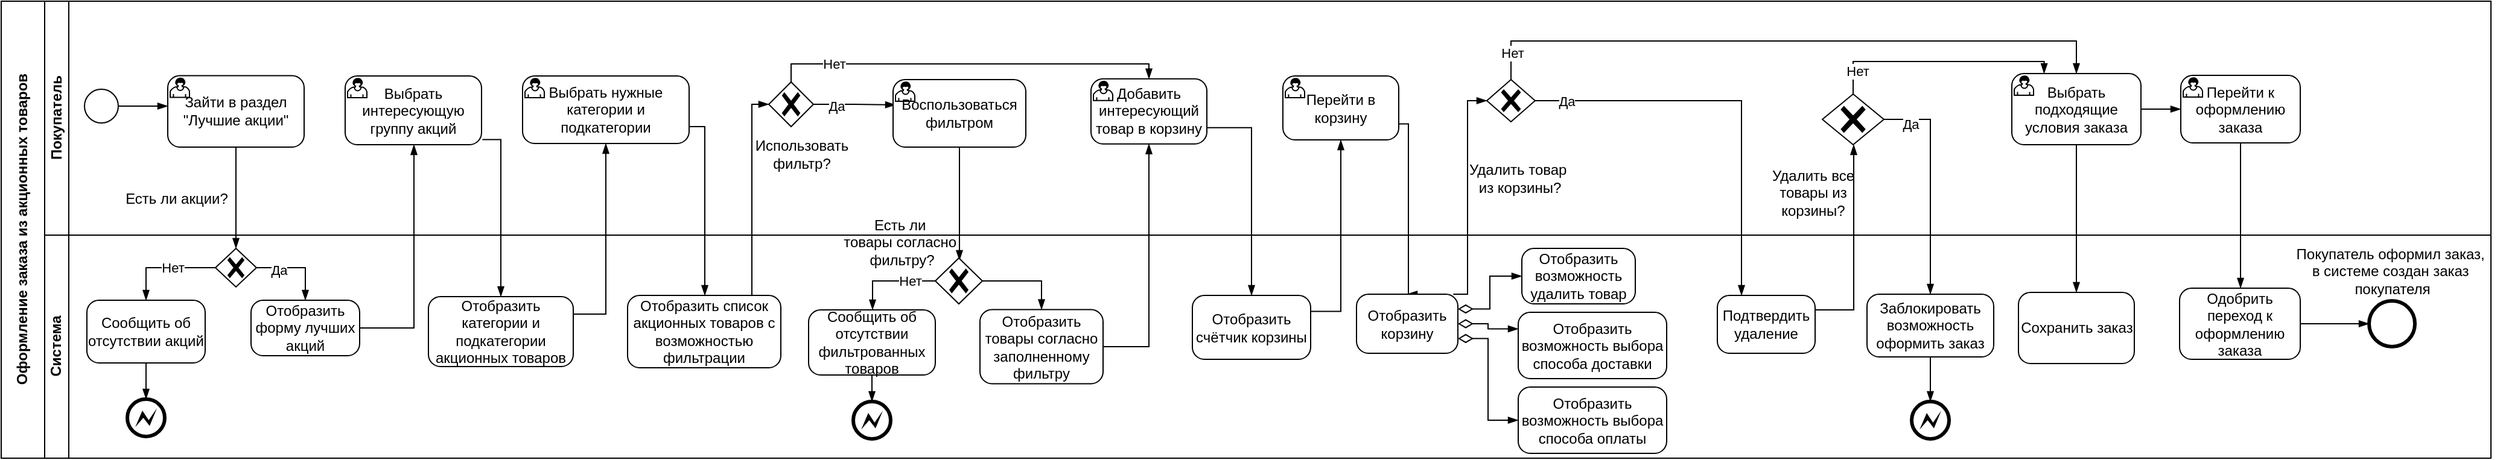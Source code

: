 <mxfile version="24.8.2">
  <diagram name="Page-1" id="2a216829-ef6e-dabb-86c1-c78162f3ba2b">
    <mxGraphModel dx="185" dy="551" grid="0" gridSize="10" guides="1" tooltips="1" connect="1" arrows="1" fold="1" page="1" pageScale="1" pageWidth="850" pageHeight="1100" background="none" math="0" shadow="0">
      <root>
        <mxCell id="0" />
        <mxCell id="1" parent="0" />
        <mxCell id="nDwCT-81fd5Fx0zlanSL-8" value="Оформление заказа из акционных товаров" style="swimlane;html=1;childLayout=stackLayout;resizeParent=1;resizeParentMax=0;horizontal=0;startSize=36;horizontalStack=0;whiteSpace=wrap;fontSize=12;" vertex="1" parent="1">
          <mxGeometry x="920" y="265" width="2063" height="379" as="geometry" />
        </mxCell>
        <mxCell id="nDwCT-81fd5Fx0zlanSL-29" value="" style="edgeStyle=elbowEdgeStyle;fontSize=12;html=1;endArrow=blockThin;endFill=1;rounded=0;exitX=1;exitY=0.5;exitDx=0;exitDy=0;exitPerimeter=0;entryX=0.5;entryY=1;entryDx=0;entryDy=0;entryPerimeter=0;" edge="1" parent="nDwCT-81fd5Fx0zlanSL-8" source="nDwCT-81fd5Fx0zlanSL-28" target="nDwCT-81fd5Fx0zlanSL-30">
          <mxGeometry width="160" relative="1" as="geometry">
            <mxPoint x="355" y="241" as="sourcePoint" />
            <mxPoint x="515" y="241" as="targetPoint" />
            <Array as="points">
              <mxPoint x="342" y="190" />
            </Array>
          </mxGeometry>
        </mxCell>
        <mxCell id="nDwCT-81fd5Fx0zlanSL-34" value="" style="edgeStyle=elbowEdgeStyle;fontSize=12;html=1;endArrow=blockThin;endFill=1;rounded=0;exitX=1.006;exitY=0.925;exitDx=0;exitDy=0;exitPerimeter=0;entryX=0.5;entryY=0;entryDx=0;entryDy=0;entryPerimeter=0;" edge="1" parent="nDwCT-81fd5Fx0zlanSL-8" source="nDwCT-81fd5Fx0zlanSL-30" target="nDwCT-81fd5Fx0zlanSL-31">
          <mxGeometry width="160" relative="1" as="geometry">
            <mxPoint x="382" y="136" as="sourcePoint" />
            <mxPoint x="542" y="136" as="targetPoint" />
            <Array as="points">
              <mxPoint x="414" y="192" />
            </Array>
          </mxGeometry>
        </mxCell>
        <mxCell id="nDwCT-81fd5Fx0zlanSL-36" value="" style="edgeStyle=elbowEdgeStyle;fontSize=12;html=1;endArrow=blockThin;endFill=1;rounded=0;exitX=1;exitY=0.25;exitDx=0;exitDy=0;exitPerimeter=0;entryX=0.5;entryY=1;entryDx=0;entryDy=0;entryPerimeter=0;" edge="1" parent="nDwCT-81fd5Fx0zlanSL-8" source="nDwCT-81fd5Fx0zlanSL-31" target="nDwCT-81fd5Fx0zlanSL-35">
          <mxGeometry width="160" relative="1" as="geometry">
            <mxPoint x="462" y="230" as="sourcePoint" />
            <mxPoint x="622" y="230" as="targetPoint" />
            <Array as="points">
              <mxPoint x="501" y="183" />
            </Array>
          </mxGeometry>
        </mxCell>
        <mxCell id="nDwCT-81fd5Fx0zlanSL-38" value="" style="edgeStyle=elbowEdgeStyle;fontSize=12;html=1;endArrow=blockThin;endFill=1;rounded=0;exitX=1;exitY=0.75;exitDx=0;exitDy=0;exitPerimeter=0;entryX=0.5;entryY=0;entryDx=0;entryDy=0;entryPerimeter=0;" edge="1" parent="nDwCT-81fd5Fx0zlanSL-8" source="nDwCT-81fd5Fx0zlanSL-35" target="nDwCT-81fd5Fx0zlanSL-37">
          <mxGeometry width="160" relative="1" as="geometry">
            <mxPoint x="542" y="160" as="sourcePoint" />
            <mxPoint x="702" y="160" as="targetPoint" />
            <Array as="points">
              <mxPoint x="583" y="172" />
            </Array>
          </mxGeometry>
        </mxCell>
        <mxCell id="nDwCT-81fd5Fx0zlanSL-19" value="" style="edgeStyle=elbowEdgeStyle;fontSize=12;html=1;endArrow=blockThin;endFill=1;rounded=0;exitX=0.5;exitY=1;exitDx=0;exitDy=0;exitPerimeter=0;entryX=0.5;entryY=0;entryDx=0;entryDy=0;entryPerimeter=0;" edge="1" parent="nDwCT-81fd5Fx0zlanSL-8" source="nDwCT-81fd5Fx0zlanSL-18" target="nDwCT-81fd5Fx0zlanSL-20">
          <mxGeometry width="160" relative="1" as="geometry">
            <mxPoint x="202" y="183" as="sourcePoint" />
            <mxPoint x="190" y="207" as="targetPoint" />
          </mxGeometry>
        </mxCell>
        <mxCell id="nDwCT-81fd5Fx0zlanSL-41" value="" style="edgeStyle=elbowEdgeStyle;fontSize=12;html=1;endArrow=blockThin;endFill=1;rounded=0;exitX=0.75;exitY=0;exitDx=0;exitDy=0;exitPerimeter=0;entryX=0;entryY=0.5;entryDx=0;entryDy=0;entryPerimeter=0;" edge="1" parent="nDwCT-81fd5Fx0zlanSL-8" source="nDwCT-81fd5Fx0zlanSL-37" target="nDwCT-81fd5Fx0zlanSL-40">
          <mxGeometry width="160" relative="1" as="geometry">
            <mxPoint x="636" y="220" as="sourcePoint" />
            <mxPoint x="796" y="220" as="targetPoint" />
            <Array as="points">
              <mxPoint x="622" y="177" />
            </Array>
          </mxGeometry>
        </mxCell>
        <mxCell id="nDwCT-81fd5Fx0zlanSL-61" value="" style="edgeStyle=elbowEdgeStyle;fontSize=12;html=1;endArrow=blockThin;endFill=1;rounded=0;exitX=1;exitY=0.5;exitDx=0;exitDy=0;exitPerimeter=0;entryX=0.5;entryY=1;entryDx=0;entryDy=0;entryPerimeter=0;" edge="1" parent="nDwCT-81fd5Fx0zlanSL-8" source="nDwCT-81fd5Fx0zlanSL-54" target="nDwCT-81fd5Fx0zlanSL-59">
          <mxGeometry width="160" relative="1" as="geometry">
            <mxPoint x="952" y="278" as="sourcePoint" />
            <mxPoint x="1112" y="278" as="targetPoint" />
            <Array as="points">
              <mxPoint x="951" y="209" />
            </Array>
          </mxGeometry>
        </mxCell>
        <mxCell id="nDwCT-81fd5Fx0zlanSL-63" value="" style="edgeStyle=elbowEdgeStyle;fontSize=12;html=1;endArrow=blockThin;endFill=1;rounded=0;exitX=1;exitY=0.75;exitDx=0;exitDy=0;exitPerimeter=0;entryX=0.5;entryY=0;entryDx=0;entryDy=0;entryPerimeter=0;" edge="1" parent="nDwCT-81fd5Fx0zlanSL-8" source="nDwCT-81fd5Fx0zlanSL-59" target="nDwCT-81fd5Fx0zlanSL-62">
          <mxGeometry width="160" relative="1" as="geometry">
            <mxPoint x="1026" y="154" as="sourcePoint" />
            <mxPoint x="1186" y="154" as="targetPoint" />
            <Array as="points">
              <mxPoint x="1036" y="177" />
            </Array>
          </mxGeometry>
        </mxCell>
        <mxCell id="nDwCT-81fd5Fx0zlanSL-65" value="" style="edgeStyle=elbowEdgeStyle;fontSize=12;html=1;endArrow=blockThin;endFill=1;rounded=0;exitX=1;exitY=0.25;exitDx=0;exitDy=0;exitPerimeter=0;entryX=0.5;entryY=1;entryDx=0;entryDy=0;entryPerimeter=0;" edge="1" parent="nDwCT-81fd5Fx0zlanSL-8" source="nDwCT-81fd5Fx0zlanSL-62" target="nDwCT-81fd5Fx0zlanSL-64">
          <mxGeometry width="160" relative="1" as="geometry">
            <mxPoint x="1082" y="225" as="sourcePoint" />
            <mxPoint x="1242" y="225" as="targetPoint" />
            <Array as="points">
              <mxPoint x="1110" y="188" />
            </Array>
          </mxGeometry>
        </mxCell>
        <mxCell id="nDwCT-81fd5Fx0zlanSL-66" value="" style="edgeStyle=elbowEdgeStyle;fontSize=12;html=1;endArrow=blockThin;endFill=1;rounded=0;exitX=1;exitY=0.75;exitDx=0;exitDy=0;exitPerimeter=0;entryX=0.5;entryY=0;entryDx=0;entryDy=0;entryPerimeter=0;" edge="1" parent="nDwCT-81fd5Fx0zlanSL-8" source="nDwCT-81fd5Fx0zlanSL-64" target="nDwCT-81fd5Fx0zlanSL-67">
          <mxGeometry width="160" relative="1" as="geometry">
            <mxPoint x="1143" y="143" as="sourcePoint" />
            <mxPoint x="1303" y="143" as="targetPoint" />
            <Array as="points">
              <mxPoint x="1166" y="175" />
            </Array>
          </mxGeometry>
        </mxCell>
        <mxCell id="nDwCT-81fd5Fx0zlanSL-76" value="" style="edgeStyle=elbowEdgeStyle;fontSize=12;html=1;endArrow=blockThin;endFill=1;rounded=0;exitX=0.954;exitY=0.001;exitDx=0;exitDy=0;exitPerimeter=0;entryX=0;entryY=0.5;entryDx=0;entryDy=0;entryPerimeter=0;" edge="1" parent="nDwCT-81fd5Fx0zlanSL-8" source="nDwCT-81fd5Fx0zlanSL-67" target="nDwCT-81fd5Fx0zlanSL-75">
          <mxGeometry width="160" relative="1" as="geometry">
            <mxPoint x="1214" y="166" as="sourcePoint" />
            <mxPoint x="1238" y="108" as="targetPoint" />
            <Array as="points">
              <mxPoint x="1215" y="177" />
            </Array>
          </mxGeometry>
        </mxCell>
        <mxCell id="nDwCT-81fd5Fx0zlanSL-79" value="" style="edgeStyle=elbowEdgeStyle;fontSize=12;html=1;endArrow=blockThin;endFill=1;rounded=0;exitX=1;exitY=0.5;exitDx=0;exitDy=0;exitPerimeter=0;entryX=0.25;entryY=0;entryDx=0;entryDy=0;entryPerimeter=0;" edge="1" parent="nDwCT-81fd5Fx0zlanSL-8" source="nDwCT-81fd5Fx0zlanSL-75" target="nDwCT-81fd5Fx0zlanSL-80">
          <mxGeometry width="160" relative="1" as="geometry">
            <mxPoint x="1290" y="81" as="sourcePoint" />
            <mxPoint x="1450" y="81" as="targetPoint" />
            <Array as="points">
              <mxPoint x="1442" y="172" />
            </Array>
          </mxGeometry>
        </mxCell>
        <mxCell id="nDwCT-81fd5Fx0zlanSL-91" value="Да" style="edgeLabel;html=1;align=center;verticalAlign=middle;resizable=0;points=[];" vertex="1" connectable="0" parent="nDwCT-81fd5Fx0zlanSL-79">
          <mxGeometry x="-0.843" relative="1" as="geometry">
            <mxPoint as="offset" />
          </mxGeometry>
        </mxCell>
        <mxCell id="nDwCT-81fd5Fx0zlanSL-9" value="Покупатель" style="swimlane;html=1;startSize=20;horizontal=0;" vertex="1" parent="nDwCT-81fd5Fx0zlanSL-8">
          <mxGeometry x="36" width="2027" height="194" as="geometry" />
        </mxCell>
        <mxCell id="nDwCT-81fd5Fx0zlanSL-12" value="" style="points=[[0.145,0.145,0],[0.5,0,0],[0.855,0.145,0],[1,0.5,0],[0.855,0.855,0],[0.5,1,0],[0.145,0.855,0],[0,0.5,0]];shape=mxgraph.bpmn.event;html=1;verticalLabelPosition=bottom;labelBackgroundColor=#ffffff;verticalAlign=top;align=center;perimeter=ellipsePerimeter;outlineConnect=0;aspect=fixed;outline=standard;symbol=general;" vertex="1" parent="nDwCT-81fd5Fx0zlanSL-9">
          <mxGeometry x="33" y="73" width="28" height="28" as="geometry" />
        </mxCell>
        <mxCell id="nDwCT-81fd5Fx0zlanSL-15" value="" style="edgeStyle=elbowEdgeStyle;fontSize=12;html=1;endArrow=blockThin;endFill=1;rounded=0;exitX=1;exitY=0.5;exitDx=0;exitDy=0;exitPerimeter=0;" edge="1" parent="nDwCT-81fd5Fx0zlanSL-9" source="nDwCT-81fd5Fx0zlanSL-12">
          <mxGeometry width="160" relative="1" as="geometry">
            <mxPoint x="93" y="87" as="sourcePoint" />
            <mxPoint x="102" y="87" as="targetPoint" />
          </mxGeometry>
        </mxCell>
        <mxCell id="nDwCT-81fd5Fx0zlanSL-18" value="Зайти в раздел &quot;Лучшие акции&quot;" style="points=[[0.25,0,0],[0.5,0,0],[0.75,0,0],[1,0.25,0],[1,0.5,0],[1,0.75,0],[0.75,1,0],[0.5,1,0],[0.25,1,0],[0,0.75,0],[0,0.5,0],[0,0.25,0]];shape=mxgraph.bpmn.task;whiteSpace=wrap;rectStyle=rounded;size=10;html=1;container=1;expand=0;collapsible=0;taskMarker=user;" vertex="1" parent="nDwCT-81fd5Fx0zlanSL-9">
          <mxGeometry x="102" y="61.75" width="113" height="59.25" as="geometry" />
        </mxCell>
        <mxCell id="nDwCT-81fd5Fx0zlanSL-22" value="Есть ли акции?" style="text;html=1;align=center;verticalAlign=middle;resizable=0;points=[];autosize=1;strokeColor=none;fillColor=none;" vertex="1" parent="nDwCT-81fd5Fx0zlanSL-9">
          <mxGeometry x="57" y="151" width="103" height="26" as="geometry" />
        </mxCell>
        <mxCell id="nDwCT-81fd5Fx0zlanSL-30" value="Выбрать интересующую группу акций" style="points=[[0.25,0,0],[0.5,0,0],[0.75,0,0],[1,0.25,0],[1,0.5,0],[1,0.75,0],[0.75,1,0],[0.5,1,0],[0.25,1,0],[0,0.75,0],[0,0.5,0],[0,0.25,0]];shape=mxgraph.bpmn.task;whiteSpace=wrap;rectStyle=rounded;size=10;html=1;container=1;expand=0;collapsible=0;taskMarker=user;" vertex="1" parent="nDwCT-81fd5Fx0zlanSL-9">
          <mxGeometry x="249" y="62" width="113" height="57" as="geometry" />
        </mxCell>
        <mxCell id="nDwCT-81fd5Fx0zlanSL-35" value="Выбрать нужные категории и подкатегории" style="points=[[0.25,0,0],[0.5,0,0],[0.75,0,0],[1,0.25,0],[1,0.5,0],[1,0.75,0],[0.75,1,0],[0.5,1,0],[0.25,1,0],[0,0.75,0],[0,0.5,0],[0,0.25,0]];shape=mxgraph.bpmn.task;whiteSpace=wrap;rectStyle=rounded;size=10;html=1;container=1;expand=0;collapsible=0;taskMarker=user;" vertex="1" parent="nDwCT-81fd5Fx0zlanSL-9">
          <mxGeometry x="396" y="62" width="138" height="56" as="geometry" />
        </mxCell>
        <mxCell id="nDwCT-81fd5Fx0zlanSL-40" value="" style="points=[[0.25,0.25,0],[0.5,0,0],[0.75,0.25,0],[1,0.5,0],[0.75,0.75,0],[0.5,1,0],[0.25,0.75,0],[0,0.5,0]];shape=mxgraph.bpmn.gateway2;html=1;verticalLabelPosition=bottom;labelBackgroundColor=#ffffff;verticalAlign=top;align=center;perimeter=rhombusPerimeter;outlineConnect=0;outline=none;symbol=none;gwType=exclusive;" vertex="1" parent="nDwCT-81fd5Fx0zlanSL-9">
          <mxGeometry x="600" y="67" width="37" height="37" as="geometry" />
        </mxCell>
        <mxCell id="nDwCT-81fd5Fx0zlanSL-44" value="Использовать&lt;div&gt;фильтр?&lt;/div&gt;" style="text;html=1;align=center;verticalAlign=middle;resizable=0;points=[];autosize=1;strokeColor=none;fillColor=none;" vertex="1" parent="nDwCT-81fd5Fx0zlanSL-9">
          <mxGeometry x="579" y="106" width="95" height="41" as="geometry" />
        </mxCell>
        <mxCell id="nDwCT-81fd5Fx0zlanSL-45" value="" style="edgeStyle=elbowEdgeStyle;fontSize=12;html=1;endArrow=blockThin;endFill=1;rounded=0;exitX=1;exitY=0.5;exitDx=0;exitDy=0;exitPerimeter=0;elbow=horizontal;" edge="1" parent="nDwCT-81fd5Fx0zlanSL-9" source="nDwCT-81fd5Fx0zlanSL-40">
          <mxGeometry width="160" relative="1" as="geometry">
            <mxPoint x="662" y="79" as="sourcePoint" />
            <mxPoint x="705" y="86" as="targetPoint" />
          </mxGeometry>
        </mxCell>
        <mxCell id="nDwCT-81fd5Fx0zlanSL-47" value="Да" style="edgeLabel;html=1;align=center;verticalAlign=middle;resizable=0;points=[];" vertex="1" connectable="0" parent="nDwCT-81fd5Fx0zlanSL-45">
          <mxGeometry x="-0.468" y="-1" relative="1" as="geometry">
            <mxPoint x="1" as="offset" />
          </mxGeometry>
        </mxCell>
        <mxCell id="nDwCT-81fd5Fx0zlanSL-46" value="Воспользоваться фильтром" style="points=[[0.25,0,0],[0.5,0,0],[0.75,0,0],[1,0.25,0],[1,0.5,0],[1,0.75,0],[0.75,1,0],[0.5,1,0],[0.25,1,0],[0,0.75,0],[0,0.5,0],[0,0.25,0]];shape=mxgraph.bpmn.task;whiteSpace=wrap;rectStyle=rounded;size=10;html=1;container=1;expand=0;collapsible=0;taskMarker=user;" vertex="1" parent="nDwCT-81fd5Fx0zlanSL-9">
          <mxGeometry x="703" y="65" width="110" height="56" as="geometry" />
        </mxCell>
        <mxCell id="nDwCT-81fd5Fx0zlanSL-48" value="" style="edgeStyle=elbowEdgeStyle;fontSize=12;html=1;endArrow=blockThin;endFill=1;rounded=0;exitX=0.5;exitY=1;exitDx=0;exitDy=0;exitPerimeter=0;" edge="1" parent="nDwCT-81fd5Fx0zlanSL-9" source="nDwCT-81fd5Fx0zlanSL-46">
          <mxGeometry width="160" relative="1" as="geometry">
            <mxPoint x="737" y="161" as="sourcePoint" />
            <mxPoint x="758" y="215" as="targetPoint" />
          </mxGeometry>
        </mxCell>
        <mxCell id="nDwCT-81fd5Fx0zlanSL-58" value="" style="edgeStyle=elbowEdgeStyle;fontSize=12;html=1;endArrow=blockThin;endFill=1;rounded=0;exitX=0.5;exitY=0;exitDx=0;exitDy=0;exitPerimeter=0;entryX=0.5;entryY=0;entryDx=0;entryDy=0;entryPerimeter=0;" edge="1" parent="nDwCT-81fd5Fx0zlanSL-9" source="nDwCT-81fd5Fx0zlanSL-40" target="nDwCT-81fd5Fx0zlanSL-59">
          <mxGeometry width="160" relative="1" as="geometry">
            <mxPoint x="677" y="39" as="sourcePoint" />
            <mxPoint x="837" y="39" as="targetPoint" />
            <Array as="points">
              <mxPoint x="667" y="52" />
            </Array>
          </mxGeometry>
        </mxCell>
        <mxCell id="nDwCT-81fd5Fx0zlanSL-60" value="Нет" style="edgeLabel;html=1;align=center;verticalAlign=middle;resizable=0;points=[];" vertex="1" connectable="0" parent="nDwCT-81fd5Fx0zlanSL-58">
          <mxGeometry x="-0.688" relative="1" as="geometry">
            <mxPoint as="offset" />
          </mxGeometry>
        </mxCell>
        <mxCell id="nDwCT-81fd5Fx0zlanSL-59" value="Добавить интересующий товар в корзину" style="points=[[0.25,0,0],[0.5,0,0],[0.75,0,0],[1,0.25,0],[1,0.5,0],[1,0.75,0],[0.75,1,0],[0.5,1,0],[0.25,1,0],[0,0.75,0],[0,0.5,0],[0,0.25,0]];shape=mxgraph.bpmn.task;whiteSpace=wrap;rectStyle=rounded;size=10;html=1;container=1;expand=0;collapsible=0;taskMarker=user;" vertex="1" parent="nDwCT-81fd5Fx0zlanSL-9">
          <mxGeometry x="867" y="64.37" width="96" height="54" as="geometry" />
        </mxCell>
        <mxCell id="nDwCT-81fd5Fx0zlanSL-64" value="Перейти в корзину" style="points=[[0.25,0,0],[0.5,0,0],[0.75,0,0],[1,0.25,0],[1,0.5,0],[1,0.75,0],[0.75,1,0],[0.5,1,0],[0.25,1,0],[0,0.75,0],[0,0.5,0],[0,0.25,0]];shape=mxgraph.bpmn.task;whiteSpace=wrap;rectStyle=rounded;size=10;html=1;container=1;expand=0;collapsible=0;taskMarker=user;" vertex="1" parent="nDwCT-81fd5Fx0zlanSL-9">
          <mxGeometry x="1026" y="62" width="96" height="53" as="geometry" />
        </mxCell>
        <mxCell id="nDwCT-81fd5Fx0zlanSL-75" value="" style="points=[[0.25,0.25,0],[0.5,0,0],[0.75,0.25,0],[1,0.5,0],[0.75,0.75,0],[0.5,1,0],[0.25,0.75,0],[0,0.5,0]];shape=mxgraph.bpmn.gateway2;html=1;verticalLabelPosition=bottom;labelBackgroundColor=#ffffff;verticalAlign=top;align=center;perimeter=rhombusPerimeter;outlineConnect=0;outline=none;symbol=none;gwType=exclusive;" vertex="1" parent="nDwCT-81fd5Fx0zlanSL-9">
          <mxGeometry x="1195" y="65" width="40" height="35" as="geometry" />
        </mxCell>
        <mxCell id="nDwCT-81fd5Fx0zlanSL-77" value="Удалить товар&amp;nbsp;&lt;div&gt;из корзины?&lt;/div&gt;" style="text;html=1;align=center;verticalAlign=middle;resizable=0;points=[];autosize=1;strokeColor=none;fillColor=none;" vertex="1" parent="nDwCT-81fd5Fx0zlanSL-9">
          <mxGeometry x="1171" y="126" width="102" height="41" as="geometry" />
        </mxCell>
        <mxCell id="nDwCT-81fd5Fx0zlanSL-78" value="" style="edgeStyle=orthogonalEdgeStyle;fontSize=12;html=1;endArrow=blockThin;endFill=1;rounded=0;exitX=0.5;exitY=0;exitDx=0;exitDy=0;exitPerimeter=0;elbow=vertical;entryX=0.5;entryY=0;entryDx=0;entryDy=0;entryPerimeter=0;" edge="1" parent="nDwCT-81fd5Fx0zlanSL-9" source="nDwCT-81fd5Fx0zlanSL-75" target="nDwCT-81fd5Fx0zlanSL-90">
          <mxGeometry width="160" relative="1" as="geometry">
            <mxPoint x="1247" y="45" as="sourcePoint" />
            <mxPoint x="1215" y="13" as="targetPoint" />
            <Array as="points">
              <mxPoint x="1215" y="33" />
              <mxPoint x="1683" y="33" />
            </Array>
          </mxGeometry>
        </mxCell>
        <mxCell id="nDwCT-81fd5Fx0zlanSL-92" value="Нет" style="edgeLabel;html=1;align=center;verticalAlign=middle;resizable=0;points=[];" vertex="1" connectable="0" parent="nDwCT-81fd5Fx0zlanSL-78">
          <mxGeometry x="-0.916" y="-1" relative="1" as="geometry">
            <mxPoint as="offset" />
          </mxGeometry>
        </mxCell>
        <mxCell id="nDwCT-81fd5Fx0zlanSL-81" value="" style="points=[[0.25,0.25,0],[0.5,0,0],[0.75,0.25,0],[1,0.5,0],[0.75,0.75,0],[0.5,1,0],[0.25,0.75,0],[0,0.5,0]];shape=mxgraph.bpmn.gateway2;html=1;verticalLabelPosition=bottom;labelBackgroundColor=#ffffff;verticalAlign=top;align=center;perimeter=rhombusPerimeter;outlineConnect=0;outline=none;symbol=none;gwType=exclusive;" vertex="1" parent="nDwCT-81fd5Fx0zlanSL-9">
          <mxGeometry x="1473" y="77" width="51" height="42" as="geometry" />
        </mxCell>
        <mxCell id="nDwCT-81fd5Fx0zlanSL-85" value="Удалить все&lt;div&gt;товары из&lt;/div&gt;&lt;div&gt;корзины?&lt;/div&gt;" style="text;html=1;align=center;verticalAlign=middle;resizable=0;points=[];autosize=1;strokeColor=none;fillColor=none;" vertex="1" parent="nDwCT-81fd5Fx0zlanSL-9">
          <mxGeometry x="1422" y="131" width="86" height="55" as="geometry" />
        </mxCell>
        <mxCell id="nDwCT-81fd5Fx0zlanSL-86" value="Перейти к оформлению заказа" style="points=[[0.25,0,0],[0.5,0,0],[0.75,0,0],[1,0.25,0],[1,0.5,0],[1,0.75,0],[0.75,1,0],[0.5,1,0],[0.25,1,0],[0,0.75,0],[0,0.5,0],[0,0.25,0]];shape=mxgraph.bpmn.task;whiteSpace=wrap;rectStyle=rounded;size=10;html=1;container=1;expand=0;collapsible=0;taskMarker=user;" vertex="1" parent="nDwCT-81fd5Fx0zlanSL-9">
          <mxGeometry x="1770" y="61.5" width="99" height="56" as="geometry" />
        </mxCell>
        <mxCell id="nDwCT-81fd5Fx0zlanSL-90" value="Выбрать подходящие условия заказа" style="points=[[0.25,0,0],[0.5,0,0],[0.75,0,0],[1,0.25,0],[1,0.5,0],[1,0.75,0],[0.75,1,0],[0.5,1,0],[0.25,1,0],[0,0.75,0],[0,0.5,0],[0,0.25,0]];shape=mxgraph.bpmn.task;whiteSpace=wrap;rectStyle=rounded;size=10;html=1;container=1;expand=0;collapsible=0;taskMarker=user;" vertex="1" parent="nDwCT-81fd5Fx0zlanSL-9">
          <mxGeometry x="1630" y="60" width="107" height="59" as="geometry" />
        </mxCell>
        <mxCell id="nDwCT-81fd5Fx0zlanSL-100" value="" style="edgeStyle=elbowEdgeStyle;fontSize=12;html=1;endArrow=blockThin;endFill=1;rounded=0;exitX=1;exitY=0.5;exitDx=0;exitDy=0;exitPerimeter=0;entryX=0;entryY=0.5;entryDx=0;entryDy=0;entryPerimeter=0;" edge="1" parent="nDwCT-81fd5Fx0zlanSL-9" source="nDwCT-81fd5Fx0zlanSL-90" target="nDwCT-81fd5Fx0zlanSL-86">
          <mxGeometry width="160" relative="1" as="geometry">
            <mxPoint x="1743" y="151" as="sourcePoint" />
            <mxPoint x="1903" y="151" as="targetPoint" />
          </mxGeometry>
        </mxCell>
        <mxCell id="nDwCT-81fd5Fx0zlanSL-103" value="" style="edgeStyle=orthogonalEdgeStyle;fontSize=12;html=1;endArrow=blockThin;endFill=1;rounded=0;exitX=0.5;exitY=0;exitDx=0;exitDy=0;exitPerimeter=0;entryX=0.25;entryY=0;entryDx=0;entryDy=0;entryPerimeter=0;" edge="1" parent="nDwCT-81fd5Fx0zlanSL-9" source="nDwCT-81fd5Fx0zlanSL-81" target="nDwCT-81fd5Fx0zlanSL-90">
          <mxGeometry width="160" relative="1" as="geometry">
            <mxPoint x="1528" y="152" as="sourcePoint" />
            <mxPoint x="1688" y="152" as="targetPoint" />
          </mxGeometry>
        </mxCell>
        <mxCell id="nDwCT-81fd5Fx0zlanSL-104" value="Нет" style="edgeLabel;html=1;align=center;verticalAlign=middle;resizable=0;points=[];" vertex="1" connectable="0" parent="nDwCT-81fd5Fx0zlanSL-103">
          <mxGeometry x="-0.806" y="-3" relative="1" as="geometry">
            <mxPoint as="offset" />
          </mxGeometry>
        </mxCell>
        <mxCell id="nDwCT-81fd5Fx0zlanSL-84" value="" style="edgeStyle=elbowEdgeStyle;fontSize=12;html=1;endArrow=blockThin;endFill=1;rounded=0;exitX=1;exitY=0.25;exitDx=0;exitDy=0;exitPerimeter=0;entryX=0.5;entryY=1;entryDx=0;entryDy=0;entryPerimeter=0;" edge="1" parent="nDwCT-81fd5Fx0zlanSL-8" source="nDwCT-81fd5Fx0zlanSL-80" target="nDwCT-81fd5Fx0zlanSL-81">
          <mxGeometry width="160" relative="1" as="geometry">
            <mxPoint x="1520" y="241" as="sourcePoint" />
            <mxPoint x="1680" y="241" as="targetPoint" />
            <Array as="points">
              <mxPoint x="1535" y="186" />
            </Array>
          </mxGeometry>
        </mxCell>
        <mxCell id="nDwCT-81fd5Fx0zlanSL-95" value="" style="edgeStyle=elbowEdgeStyle;fontSize=12;html=1;endArrow=blockThin;endFill=1;rounded=0;exitX=0.5;exitY=1;exitDx=0;exitDy=0;exitPerimeter=0;entryX=0.5;entryY=0;entryDx=0;entryDy=0;entryPerimeter=0;" edge="1" parent="nDwCT-81fd5Fx0zlanSL-8" source="nDwCT-81fd5Fx0zlanSL-90" target="nDwCT-81fd5Fx0zlanSL-94">
          <mxGeometry width="160" relative="1" as="geometry">
            <mxPoint x="1723" y="160" as="sourcePoint" />
            <mxPoint x="1883" y="160" as="targetPoint" />
          </mxGeometry>
        </mxCell>
        <mxCell id="nDwCT-81fd5Fx0zlanSL-101" value="" style="edgeStyle=elbowEdgeStyle;fontSize=12;html=1;endArrow=blockThin;endFill=1;rounded=0;exitX=0.5;exitY=1;exitDx=0;exitDy=0;exitPerimeter=0;entryX=0.5;entryY=0;entryDx=0;entryDy=0;entryPerimeter=0;" edge="1" parent="nDwCT-81fd5Fx0zlanSL-8" source="nDwCT-81fd5Fx0zlanSL-86" target="nDwCT-81fd5Fx0zlanSL-93">
          <mxGeometry width="160" relative="1" as="geometry">
            <mxPoint x="1878" y="170" as="sourcePoint" />
            <mxPoint x="2038" y="170" as="targetPoint" />
          </mxGeometry>
        </mxCell>
        <mxCell id="nDwCT-81fd5Fx0zlanSL-105" value="" style="edgeStyle=orthogonalEdgeStyle;fontSize=12;html=1;endArrow=blockThin;endFill=1;rounded=0;exitX=1;exitY=0.5;exitDx=0;exitDy=0;exitPerimeter=0;entryX=0.5;entryY=0;entryDx=0;entryDy=0;entryPerimeter=0;" edge="1" parent="nDwCT-81fd5Fx0zlanSL-8" source="nDwCT-81fd5Fx0zlanSL-81" target="nDwCT-81fd5Fx0zlanSL-107">
          <mxGeometry width="160" relative="1" as="geometry">
            <mxPoint x="1562" y="113" as="sourcePoint" />
            <mxPoint x="1598" y="217" as="targetPoint" />
          </mxGeometry>
        </mxCell>
        <mxCell id="nDwCT-81fd5Fx0zlanSL-106" value="Да" style="edgeLabel;html=1;align=center;verticalAlign=middle;resizable=0;points=[];" vertex="1" connectable="0" parent="nDwCT-81fd5Fx0zlanSL-105">
          <mxGeometry x="-0.753" y="-4" relative="1" as="geometry">
            <mxPoint x="-1" as="offset" />
          </mxGeometry>
        </mxCell>
        <mxCell id="nDwCT-81fd5Fx0zlanSL-10" value="Система" style="swimlane;html=1;startSize=20;horizontal=0;" vertex="1" parent="nDwCT-81fd5Fx0zlanSL-8">
          <mxGeometry x="36" y="194" width="2027" height="185" as="geometry" />
        </mxCell>
        <mxCell id="nDwCT-81fd5Fx0zlanSL-20" value="" style="points=[[0.25,0.25,0],[0.5,0,0],[0.75,0.25,0],[1,0.5,0],[0.75,0.75,0],[0.5,1,0],[0.25,0.75,0],[0,0.5,0]];shape=mxgraph.bpmn.gateway2;html=1;verticalLabelPosition=bottom;labelBackgroundColor=#ffffff;verticalAlign=top;align=center;perimeter=rhombusPerimeter;outlineConnect=0;outline=none;symbol=none;gwType=exclusive;" vertex="1" parent="nDwCT-81fd5Fx0zlanSL-10">
          <mxGeometry x="141.5" y="11" width="34" height="32" as="geometry" />
        </mxCell>
        <mxCell id="nDwCT-81fd5Fx0zlanSL-23" value="" style="edgeStyle=elbowEdgeStyle;fontSize=12;html=1;endArrow=blockThin;endFill=1;rounded=0;exitX=0;exitY=0.5;exitDx=0;exitDy=0;exitPerimeter=0;entryX=0.5;entryY=0;entryDx=0;entryDy=0;entryPerimeter=0;" edge="1" parent="nDwCT-81fd5Fx0zlanSL-10" source="nDwCT-81fd5Fx0zlanSL-20" target="nDwCT-81fd5Fx0zlanSL-24">
          <mxGeometry width="160" relative="1" as="geometry">
            <mxPoint x="139" y="82" as="sourcePoint" />
            <mxPoint x="96" y="52" as="targetPoint" />
            <Array as="points">
              <mxPoint x="84" y="47" />
            </Array>
          </mxGeometry>
        </mxCell>
        <mxCell id="nDwCT-81fd5Fx0zlanSL-26" value="Нет" style="edgeLabel;html=1;align=center;verticalAlign=middle;resizable=0;points=[];" vertex="1" connectable="0" parent="nDwCT-81fd5Fx0zlanSL-23">
          <mxGeometry x="-0.172" relative="1" as="geometry">
            <mxPoint x="-1" as="offset" />
          </mxGeometry>
        </mxCell>
        <mxCell id="nDwCT-81fd5Fx0zlanSL-24" value="Сообщить об отсутствии акций" style="points=[[0.25,0,0],[0.5,0,0],[0.75,0,0],[1,0.25,0],[1,0.5,0],[1,0.75,0],[0.75,1,0],[0.5,1,0],[0.25,1,0],[0,0.75,0],[0,0.5,0],[0,0.25,0]];shape=mxgraph.bpmn.task;whiteSpace=wrap;rectStyle=rounded;size=10;html=1;container=1;expand=0;collapsible=0;taskMarker=abstract;" vertex="1" parent="nDwCT-81fd5Fx0zlanSL-10">
          <mxGeometry x="35" y="54" width="98" height="52" as="geometry" />
        </mxCell>
        <mxCell id="nDwCT-81fd5Fx0zlanSL-14" value="" style="points=[[0.145,0.145,0],[0.5,0,0],[0.855,0.145,0],[1,0.5,0],[0.855,0.855,0],[0.5,1,0],[0.145,0.855,0],[0,0.5,0]];shape=mxgraph.bpmn.event;html=1;verticalLabelPosition=bottom;labelBackgroundColor=#ffffff;verticalAlign=top;align=center;perimeter=ellipsePerimeter;outlineConnect=0;aspect=fixed;outline=end;symbol=error;" vertex="1" parent="nDwCT-81fd5Fx0zlanSL-10">
          <mxGeometry x="68.5" y="136" width="31" height="31" as="geometry" />
        </mxCell>
        <mxCell id="nDwCT-81fd5Fx0zlanSL-25" value="" style="edgeStyle=elbowEdgeStyle;fontSize=12;html=1;endArrow=blockThin;endFill=1;rounded=0;exitX=0.5;exitY=1;exitDx=0;exitDy=0;exitPerimeter=0;entryX=0.5;entryY=0;entryDx=0;entryDy=0;entryPerimeter=0;" edge="1" parent="nDwCT-81fd5Fx0zlanSL-10" source="nDwCT-81fd5Fx0zlanSL-24" target="nDwCT-81fd5Fx0zlanSL-14">
          <mxGeometry width="160" relative="1" as="geometry">
            <mxPoint x="140" y="113" as="sourcePoint" />
            <mxPoint x="300" y="113" as="targetPoint" />
          </mxGeometry>
        </mxCell>
        <mxCell id="nDwCT-81fd5Fx0zlanSL-27" value="" style="edgeStyle=elbowEdgeStyle;fontSize=12;html=1;endArrow=blockThin;endFill=1;rounded=0;exitX=1;exitY=0.5;exitDx=0;exitDy=0;exitPerimeter=0;entryX=0.5;entryY=0;entryDx=0;entryDy=0;entryPerimeter=0;" edge="1" parent="nDwCT-81fd5Fx0zlanSL-10" source="nDwCT-81fd5Fx0zlanSL-20" target="nDwCT-81fd5Fx0zlanSL-28">
          <mxGeometry width="160" relative="1" as="geometry">
            <mxPoint x="202" y="32" as="sourcePoint" />
            <mxPoint x="362" y="32" as="targetPoint" />
            <Array as="points">
              <mxPoint x="216" y="36" />
            </Array>
          </mxGeometry>
        </mxCell>
        <mxCell id="nDwCT-81fd5Fx0zlanSL-39" value="Да" style="edgeLabel;html=1;align=center;verticalAlign=middle;resizable=0;points=[];" vertex="1" connectable="0" parent="nDwCT-81fd5Fx0zlanSL-27">
          <mxGeometry x="-0.473" y="-2" relative="1" as="geometry">
            <mxPoint as="offset" />
          </mxGeometry>
        </mxCell>
        <mxCell id="nDwCT-81fd5Fx0zlanSL-28" value="Отобразить форму лучших акций" style="points=[[0.25,0,0],[0.5,0,0],[0.75,0,0],[1,0.25,0],[1,0.5,0],[1,0.75,0],[0.75,1,0],[0.5,1,0],[0.25,1,0],[0,0.75,0],[0,0.5,0],[0,0.25,0]];shape=mxgraph.bpmn.task;whiteSpace=wrap;rectStyle=rounded;size=10;html=1;container=1;expand=0;collapsible=0;taskMarker=abstract;" vertex="1" parent="nDwCT-81fd5Fx0zlanSL-10">
          <mxGeometry x="171" y="54" width="90" height="46" as="geometry" />
        </mxCell>
        <mxCell id="nDwCT-81fd5Fx0zlanSL-31" value="Отобразить категории и подкатегории акционных товаров" style="points=[[0.25,0,0],[0.5,0,0],[0.75,0,0],[1,0.25,0],[1,0.5,0],[1,0.75,0],[0.75,1,0],[0.5,1,0],[0.25,1,0],[0,0.75,0],[0,0.5,0],[0,0.25,0]];shape=mxgraph.bpmn.task;whiteSpace=wrap;rectStyle=rounded;size=10;html=1;container=1;expand=0;collapsible=0;taskMarker=abstract;" vertex="1" parent="nDwCT-81fd5Fx0zlanSL-10">
          <mxGeometry x="318" y="51" width="120" height="58" as="geometry" />
        </mxCell>
        <mxCell id="nDwCT-81fd5Fx0zlanSL-37" value="Отобразить список акционных товаров с возможностью фильтрации" style="points=[[0.25,0,0],[0.5,0,0],[0.75,0,0],[1,0.25,0],[1,0.5,0],[1,0.75,0],[0.75,1,0],[0.5,1,0],[0.25,1,0],[0,0.75,0],[0,0.5,0],[0,0.25,0]];shape=mxgraph.bpmn.task;whiteSpace=wrap;rectStyle=rounded;size=10;html=1;container=1;expand=0;collapsible=0;taskMarker=abstract;" vertex="1" parent="nDwCT-81fd5Fx0zlanSL-10">
          <mxGeometry x="483" y="50" width="127" height="60" as="geometry" />
        </mxCell>
        <mxCell id="nDwCT-81fd5Fx0zlanSL-50" value="" style="points=[[0.25,0.25,0],[0.5,0,0],[0.75,0.25,0],[1,0.5,0],[0.75,0.75,0],[0.5,1,0],[0.25,0.75,0],[0,0.5,0]];shape=mxgraph.bpmn.gateway2;html=1;verticalLabelPosition=bottom;labelBackgroundColor=#ffffff;verticalAlign=top;align=center;perimeter=rhombusPerimeter;outlineConnect=0;outline=none;symbol=none;gwType=exclusive;" vertex="1" parent="nDwCT-81fd5Fx0zlanSL-10">
          <mxGeometry x="738" y="19" width="39" height="38" as="geometry" />
        </mxCell>
        <mxCell id="nDwCT-81fd5Fx0zlanSL-51" value="Сообщить об отсутствии фильтрованных товаров" style="points=[[0.25,0,0],[0.5,0,0],[0.75,0,0],[1,0.25,0],[1,0.5,0],[1,0.75,0],[0.75,1,0],[0.5,1,0],[0.25,1,0],[0,0.75,0],[0,0.5,0],[0,0.25,0]];shape=mxgraph.bpmn.task;whiteSpace=wrap;rectStyle=rounded;size=10;html=1;container=1;expand=0;collapsible=0;taskMarker=abstract;" vertex="1" parent="nDwCT-81fd5Fx0zlanSL-10">
          <mxGeometry x="633" y="62" width="105" height="54" as="geometry" />
        </mxCell>
        <mxCell id="nDwCT-81fd5Fx0zlanSL-52" value="" style="edgeStyle=elbowEdgeStyle;fontSize=12;html=1;endArrow=blockThin;endFill=1;rounded=0;entryX=0.5;entryY=0;entryDx=0;entryDy=0;entryPerimeter=0;exitX=0;exitY=0.5;exitDx=0;exitDy=0;exitPerimeter=0;" edge="1" parent="nDwCT-81fd5Fx0zlanSL-10" source="nDwCT-81fd5Fx0zlanSL-50" target="nDwCT-81fd5Fx0zlanSL-51">
          <mxGeometry width="160" relative="1" as="geometry">
            <mxPoint x="676" y="37" as="sourcePoint" />
            <mxPoint x="836" y="37" as="targetPoint" />
            <Array as="points">
              <mxPoint x="686" y="42" />
            </Array>
          </mxGeometry>
        </mxCell>
        <mxCell id="nDwCT-81fd5Fx0zlanSL-53" value="Нет" style="edgeLabel;html=1;align=center;verticalAlign=middle;resizable=0;points=[];" vertex="1" connectable="0" parent="nDwCT-81fd5Fx0zlanSL-52">
          <mxGeometry x="-0.454" relative="1" as="geometry">
            <mxPoint as="offset" />
          </mxGeometry>
        </mxCell>
        <mxCell id="nDwCT-81fd5Fx0zlanSL-49" value="Есть ли&amp;nbsp;&lt;div&gt;товары&amp;nbsp;&lt;span style=&quot;background-color: initial;&quot;&gt;согласно&amp;nbsp;&lt;/span&gt;&lt;/div&gt;&lt;div&gt;&lt;span style=&quot;background-color: initial;&quot;&gt;фильтру?&lt;/span&gt;&lt;/div&gt;" style="text;html=1;align=center;verticalAlign=middle;resizable=0;points=[];autosize=1;strokeColor=none;fillColor=none;" vertex="1" parent="nDwCT-81fd5Fx0zlanSL-10">
          <mxGeometry x="652" y="-22" width="115" height="55" as="geometry" />
        </mxCell>
        <mxCell id="nDwCT-81fd5Fx0zlanSL-54" value="Отобразить товары согласно заполненному фильтру" style="points=[[0.25,0,0],[0.5,0,0],[0.75,0,0],[1,0.25,0],[1,0.5,0],[1,0.75,0],[0.75,1,0],[0.5,1,0],[0.25,1,0],[0,0.75,0],[0,0.5,0],[0,0.25,0]];shape=mxgraph.bpmn.task;whiteSpace=wrap;rectStyle=rounded;size=10;html=1;container=1;expand=0;collapsible=0;taskMarker=abstract;" vertex="1" parent="nDwCT-81fd5Fx0zlanSL-10">
          <mxGeometry x="775" y="61.75" width="102" height="61.5" as="geometry" />
        </mxCell>
        <mxCell id="nDwCT-81fd5Fx0zlanSL-55" value="" style="edgeStyle=elbowEdgeStyle;fontSize=12;html=1;endArrow=blockThin;endFill=1;rounded=0;exitX=1;exitY=0.5;exitDx=0;exitDy=0;exitPerimeter=0;entryX=0.5;entryY=0;entryDx=0;entryDy=0;entryPerimeter=0;" edge="1" parent="nDwCT-81fd5Fx0zlanSL-10" source="nDwCT-81fd5Fx0zlanSL-50" target="nDwCT-81fd5Fx0zlanSL-54">
          <mxGeometry width="160" relative="1" as="geometry">
            <mxPoint x="813" y="36" as="sourcePoint" />
            <mxPoint x="973" y="36" as="targetPoint" />
            <Array as="points">
              <mxPoint x="826" y="45" />
            </Array>
          </mxGeometry>
        </mxCell>
        <mxCell id="nDwCT-81fd5Fx0zlanSL-56" value="" style="edgeStyle=elbowEdgeStyle;fontSize=12;html=1;endArrow=blockThin;endFill=1;rounded=0;exitX=0.5;exitY=1;exitDx=0;exitDy=0;exitPerimeter=0;entryX=0.5;entryY=0;entryDx=0;entryDy=0;entryPerimeter=0;" edge="1" parent="nDwCT-81fd5Fx0zlanSL-10" source="nDwCT-81fd5Fx0zlanSL-51" target="nDwCT-81fd5Fx0zlanSL-57">
          <mxGeometry width="160" relative="1" as="geometry">
            <mxPoint x="671" y="132" as="sourcePoint" />
            <mxPoint x="686" y="150" as="targetPoint" />
          </mxGeometry>
        </mxCell>
        <mxCell id="nDwCT-81fd5Fx0zlanSL-57" value="" style="points=[[0.145,0.145,0],[0.5,0,0],[0.855,0.145,0],[1,0.5,0],[0.855,0.855,0],[0.5,1,0],[0.145,0.855,0],[0,0.5,0]];shape=mxgraph.bpmn.event;html=1;verticalLabelPosition=bottom;labelBackgroundColor=#ffffff;verticalAlign=top;align=center;perimeter=ellipsePerimeter;outlineConnect=0;aspect=fixed;outline=end;symbol=error;" vertex="1" parent="nDwCT-81fd5Fx0zlanSL-10">
          <mxGeometry x="670" y="138" width="31" height="31" as="geometry" />
        </mxCell>
        <mxCell id="nDwCT-81fd5Fx0zlanSL-62" value="Отобразить счётчик корзины" style="points=[[0.25,0,0],[0.5,0,0],[0.75,0,0],[1,0.25,0],[1,0.5,0],[1,0.75,0],[0.75,1,0],[0.5,1,0],[0.25,1,0],[0,0.75,0],[0,0.5,0],[0,0.25,0]];shape=mxgraph.bpmn.task;whiteSpace=wrap;rectStyle=rounded;size=10;html=1;container=1;expand=0;collapsible=0;taskMarker=abstract;" vertex="1" parent="nDwCT-81fd5Fx0zlanSL-10">
          <mxGeometry x="951" y="50" width="98" height="53" as="geometry" />
        </mxCell>
        <mxCell id="nDwCT-81fd5Fx0zlanSL-67" value="Отобразить корзину" style="points=[[0.25,0,0],[0.5,0,0],[0.75,0,0],[1,0.25,0],[1,0.5,0],[1,0.75,0],[0.75,1,0],[0.5,1,0],[0.25,1,0],[0,0.75,0],[0,0.5,0],[0,0.25,0]];shape=mxgraph.bpmn.task;whiteSpace=wrap;rectStyle=rounded;size=10;html=1;container=1;expand=0;collapsible=0;taskMarker=abstract;" vertex="1" parent="nDwCT-81fd5Fx0zlanSL-10">
          <mxGeometry x="1087" y="49" width="84" height="49" as="geometry" />
        </mxCell>
        <mxCell id="nDwCT-81fd5Fx0zlanSL-68" value="Отобразить возможность удалить товар" style="points=[[0.25,0,0],[0.5,0,0],[0.75,0,0],[1,0.25,0],[1,0.5,0],[1,0.75,0],[0.75,1,0],[0.5,1,0],[0.25,1,0],[0,0.75,0],[0,0.5,0],[0,0.25,0]];shape=mxgraph.bpmn.task;whiteSpace=wrap;rectStyle=rounded;size=10;html=1;container=1;expand=0;collapsible=0;taskMarker=abstract;" vertex="1" parent="nDwCT-81fd5Fx0zlanSL-10">
          <mxGeometry x="1224" y="11" width="94" height="46" as="geometry" />
        </mxCell>
        <mxCell id="nDwCT-81fd5Fx0zlanSL-69" value="Отобразить возможность выбора способа доставки" style="points=[[0.25,0,0],[0.5,0,0],[0.75,0,0],[1,0.25,0],[1,0.5,0],[1,0.75,0],[0.75,1,0],[0.5,1,0],[0.25,1,0],[0,0.75,0],[0,0.5,0],[0,0.25,0]];shape=mxgraph.bpmn.task;whiteSpace=wrap;rectStyle=rounded;size=10;html=1;container=1;expand=0;collapsible=0;taskMarker=abstract;" vertex="1" parent="nDwCT-81fd5Fx0zlanSL-10">
          <mxGeometry x="1221" y="64" width="123" height="55" as="geometry" />
        </mxCell>
        <mxCell id="nDwCT-81fd5Fx0zlanSL-70" value="Отобразить возможность выбора способа оплаты" style="points=[[0.25,0,0],[0.5,0,0],[0.75,0,0],[1,0.25,0],[1,0.5,0],[1,0.75,0],[0.75,1,0],[0.5,1,0],[0.25,1,0],[0,0.75,0],[0,0.5,0],[0,0.25,0]];shape=mxgraph.bpmn.task;whiteSpace=wrap;rectStyle=rounded;size=10;html=1;container=1;expand=0;collapsible=0;taskMarker=abstract;" vertex="1" parent="nDwCT-81fd5Fx0zlanSL-10">
          <mxGeometry x="1221" y="126" width="123" height="55" as="geometry" />
        </mxCell>
        <mxCell id="nDwCT-81fd5Fx0zlanSL-80" value="Подтвердить удаление" style="points=[[0.25,0,0],[0.5,0,0],[0.75,0,0],[1,0.25,0],[1,0.5,0],[1,0.75,0],[0.75,1,0],[0.5,1,0],[0.25,1,0],[0,0.75,0],[0,0.5,0],[0,0.25,0]];shape=mxgraph.bpmn.task;whiteSpace=wrap;rectStyle=rounded;size=10;html=1;container=1;expand=0;collapsible=0;taskMarker=abstract;" vertex="1" parent="nDwCT-81fd5Fx0zlanSL-10">
          <mxGeometry x="1386" y="50" width="81" height="48" as="geometry" />
        </mxCell>
        <mxCell id="nDwCT-81fd5Fx0zlanSL-93" value="Одобрить переход к оформлению заказа" style="points=[[0.25,0,0],[0.5,0,0],[0.75,0,0],[1,0.25,0],[1,0.5,0],[1,0.75,0],[0.75,1,0],[0.5,1,0],[0.25,1,0],[0,0.75,0],[0,0.5,0],[0,0.25,0]];shape=mxgraph.bpmn.task;whiteSpace=wrap;rectStyle=rounded;size=10;html=1;container=1;expand=0;collapsible=0;taskMarker=abstract;" vertex="1" parent="nDwCT-81fd5Fx0zlanSL-10">
          <mxGeometry x="1769" y="44" width="100" height="59" as="geometry" />
        </mxCell>
        <mxCell id="nDwCT-81fd5Fx0zlanSL-94" value="Сохранить заказ" style="points=[[0.25,0,0],[0.5,0,0],[0.75,0,0],[1,0.25,0],[1,0.5,0],[1,0.75,0],[0.75,1,0],[0.5,1,0],[0.25,1,0],[0,0.75,0],[0,0.5,0],[0,0.25,0]];shape=mxgraph.bpmn.task;whiteSpace=wrap;rectStyle=rounded;size=10;html=1;container=1;expand=0;collapsible=0;taskMarker=abstract;" vertex="1" parent="nDwCT-81fd5Fx0zlanSL-10">
          <mxGeometry x="1635.5" y="47.5" width="96" height="59" as="geometry" />
        </mxCell>
        <mxCell id="nDwCT-81fd5Fx0zlanSL-87" value="" style="points=[[0.145,0.145,0],[0.5,0,0],[0.855,0.145,0],[1,0.5,0],[0.855,0.855,0],[0.5,1,0],[0.145,0.855,0],[0,0.5,0]];shape=mxgraph.bpmn.event;html=1;verticalLabelPosition=bottom;labelBackgroundColor=#ffffff;verticalAlign=top;align=center;perimeter=ellipsePerimeter;outlineConnect=0;aspect=fixed;outline=end;symbol=terminate2;" vertex="1" parent="nDwCT-81fd5Fx0zlanSL-10">
          <mxGeometry x="1926" y="54.5" width="38" height="38" as="geometry" />
        </mxCell>
        <mxCell id="nDwCT-81fd5Fx0zlanSL-89" value="Покупатель оформил заказ,&amp;nbsp;&lt;div&gt;в системе создан заказ&amp;nbsp;&lt;/div&gt;&lt;div&gt;покупателя&lt;/div&gt;" style="text;html=1;align=center;verticalAlign=middle;resizable=0;points=[];autosize=1;strokeColor=none;fillColor=none;" vertex="1" parent="nDwCT-81fd5Fx0zlanSL-10">
          <mxGeometry x="1856.5" y="2" width="177" height="55" as="geometry" />
        </mxCell>
        <mxCell id="nDwCT-81fd5Fx0zlanSL-102" value="" style="edgeStyle=elbowEdgeStyle;fontSize=12;html=1;endArrow=blockThin;endFill=1;rounded=0;exitX=1;exitY=0.5;exitDx=0;exitDy=0;exitPerimeter=0;entryX=0;entryY=0.5;entryDx=0;entryDy=0;entryPerimeter=0;" edge="1" parent="nDwCT-81fd5Fx0zlanSL-10" source="nDwCT-81fd5Fx0zlanSL-93" target="nDwCT-81fd5Fx0zlanSL-87">
          <mxGeometry width="160" relative="1" as="geometry">
            <mxPoint x="1903" y="77" as="sourcePoint" />
            <mxPoint x="1968" y="73" as="targetPoint" />
          </mxGeometry>
        </mxCell>
        <mxCell id="nDwCT-81fd5Fx0zlanSL-107" value="Заблокировать возможность оформить заказ" style="points=[[0.25,0,0],[0.5,0,0],[0.75,0,0],[1,0.25,0],[1,0.5,0],[1,0.75,0],[0.75,1,0],[0.5,1,0],[0.25,1,0],[0,0.75,0],[0,0.5,0],[0,0.25,0]];shape=mxgraph.bpmn.task;whiteSpace=wrap;rectStyle=rounded;size=10;html=1;container=1;expand=0;collapsible=0;taskMarker=abstract;" vertex="1" parent="nDwCT-81fd5Fx0zlanSL-10">
          <mxGeometry x="1510" y="49" width="105" height="52" as="geometry" />
        </mxCell>
        <mxCell id="nDwCT-81fd5Fx0zlanSL-108" value="" style="points=[[0.145,0.145,0],[0.5,0,0],[0.855,0.145,0],[1,0.5,0],[0.855,0.855,0],[0.5,1,0],[0.145,0.855,0],[0,0.5,0]];shape=mxgraph.bpmn.event;html=1;verticalLabelPosition=bottom;labelBackgroundColor=#ffffff;verticalAlign=top;align=center;perimeter=ellipsePerimeter;outlineConnect=0;aspect=fixed;outline=end;symbol=error;" vertex="1" parent="nDwCT-81fd5Fx0zlanSL-10">
          <mxGeometry x="1547" y="138" width="31" height="31" as="geometry" />
        </mxCell>
        <mxCell id="nDwCT-81fd5Fx0zlanSL-109" value="" style="edgeStyle=elbowEdgeStyle;fontSize=12;html=1;endArrow=blockThin;endFill=1;rounded=0;exitX=0.5;exitY=1;exitDx=0;exitDy=0;exitPerimeter=0;entryX=0.5;entryY=0;entryDx=0;entryDy=0;entryPerimeter=0;" edge="1" parent="nDwCT-81fd5Fx0zlanSL-10" source="nDwCT-81fd5Fx0zlanSL-107" target="nDwCT-81fd5Fx0zlanSL-108">
          <mxGeometry width="160" relative="1" as="geometry">
            <mxPoint x="1579" y="123" as="sourcePoint" />
            <mxPoint x="1739" y="123" as="targetPoint" />
          </mxGeometry>
        </mxCell>
        <mxCell id="nDwCT-81fd5Fx0zlanSL-110" value="" style="edgeStyle=elbowEdgeStyle;fontSize=12;html=1;endArrow=blockThin;endFill=1;startArrow=diamondThin;startFill=0;endSize=6;startSize=10;rounded=0;exitX=1;exitY=0.25;exitDx=0;exitDy=0;exitPerimeter=0;entryX=0;entryY=0.5;entryDx=0;entryDy=0;entryPerimeter=0;" edge="1" parent="nDwCT-81fd5Fx0zlanSL-10" source="nDwCT-81fd5Fx0zlanSL-67" target="nDwCT-81fd5Fx0zlanSL-68">
          <mxGeometry width="160" relative="1" as="geometry">
            <mxPoint x="1178" y="52" as="sourcePoint" />
            <mxPoint x="1338" y="52" as="targetPoint" />
          </mxGeometry>
        </mxCell>
        <mxCell id="nDwCT-81fd5Fx0zlanSL-111" value="" style="edgeStyle=elbowEdgeStyle;fontSize=12;html=1;endArrow=blockThin;endFill=1;startArrow=diamondThin;startFill=0;endSize=6;startSize=10;rounded=0;exitX=1;exitY=0.5;exitDx=0;exitDy=0;exitPerimeter=0;entryX=0;entryY=0.25;entryDx=0;entryDy=0;entryPerimeter=0;" edge="1" parent="nDwCT-81fd5Fx0zlanSL-10" source="nDwCT-81fd5Fx0zlanSL-67" target="nDwCT-81fd5Fx0zlanSL-69">
          <mxGeometry width="160" relative="1" as="geometry">
            <mxPoint x="1179" y="81" as="sourcePoint" />
            <mxPoint x="1339" y="81" as="targetPoint" />
          </mxGeometry>
        </mxCell>
        <mxCell id="nDwCT-81fd5Fx0zlanSL-113" value="" style="edgeStyle=elbowEdgeStyle;fontSize=12;html=1;endArrow=blockThin;endFill=1;startArrow=diamondThin;startFill=0;endSize=6;startSize=10;rounded=0;exitX=1;exitY=0.75;exitDx=0;exitDy=0;exitPerimeter=0;entryX=0;entryY=0.5;entryDx=0;entryDy=0;entryPerimeter=0;" edge="1" parent="nDwCT-81fd5Fx0zlanSL-10" source="nDwCT-81fd5Fx0zlanSL-67" target="nDwCT-81fd5Fx0zlanSL-70">
          <mxGeometry width="160" relative="1" as="geometry">
            <mxPoint x="1163" y="112" as="sourcePoint" />
            <mxPoint x="1338" y="125" as="targetPoint" />
          </mxGeometry>
        </mxCell>
      </root>
    </mxGraphModel>
  </diagram>
</mxfile>
